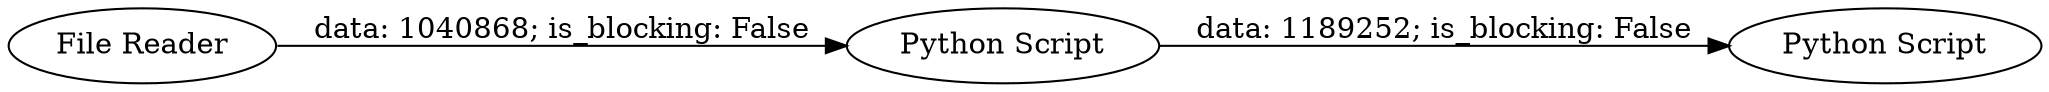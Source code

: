 digraph {
	"7827009743976313401_14" [label="File Reader"]
	"7827009743976313401_22" [label="Python Script"]
	"7827009743976313401_23" [label="Python Script"]
	"7827009743976313401_22" -> "7827009743976313401_23" [label="data: 1189252; is_blocking: False"]
	"7827009743976313401_14" -> "7827009743976313401_22" [label="data: 1040868; is_blocking: False"]
	rankdir=LR
}

